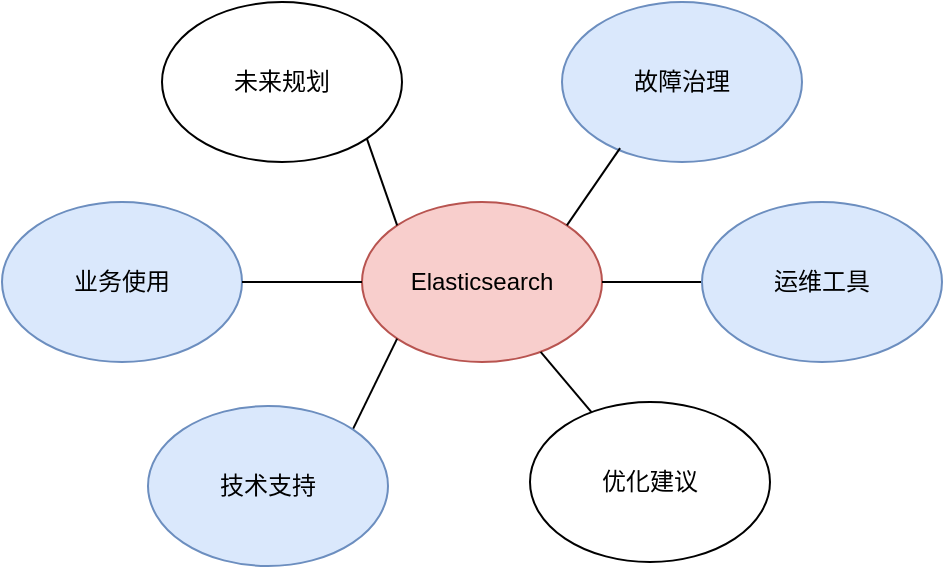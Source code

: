 <mxfile version="24.8.4">
  <diagram name="第 1 页" id="kdjIHs1Ybzr7DbQj8N4Z">
    <mxGraphModel dx="954" dy="520" grid="0" gridSize="10" guides="1" tooltips="1" connect="1" arrows="1" fold="1" page="1" pageScale="1" pageWidth="827" pageHeight="1169" math="0" shadow="0">
      <root>
        <mxCell id="0" />
        <mxCell id="1" parent="0" />
        <mxCell id="YO3xLAx4A9Xjm7JYL_cF-1" value="Elasticsearch" style="ellipse;whiteSpace=wrap;html=1;fillColor=#f8cecc;strokeColor=#b85450;" vertex="1" parent="1">
          <mxGeometry x="330" y="220" width="120" height="80" as="geometry" />
        </mxCell>
        <mxCell id="YO3xLAx4A9Xjm7JYL_cF-2" value="业务使用" style="ellipse;whiteSpace=wrap;html=1;fillColor=#dae8fc;strokeColor=#6c8ebf;" vertex="1" parent="1">
          <mxGeometry x="150" y="220" width="120" height="80" as="geometry" />
        </mxCell>
        <mxCell id="YO3xLAx4A9Xjm7JYL_cF-14" style="rounded=0;orthogonalLoop=1;jettySize=auto;html=1;exitX=1;exitY=0;exitDx=0;exitDy=0;entryX=0;entryY=1;entryDx=0;entryDy=0;endArrow=none;endFill=0;" edge="1" parent="1" source="YO3xLAx4A9Xjm7JYL_cF-3" target="YO3xLAx4A9Xjm7JYL_cF-1">
          <mxGeometry relative="1" as="geometry" />
        </mxCell>
        <mxCell id="YO3xLAx4A9Xjm7JYL_cF-3" value="技术支持" style="ellipse;whiteSpace=wrap;html=1;fillColor=#dae8fc;strokeColor=#6c8ebf;" vertex="1" parent="1">
          <mxGeometry x="223" y="322" width="120" height="80" as="geometry" />
        </mxCell>
        <mxCell id="YO3xLAx4A9Xjm7JYL_cF-5" value="故障治理" style="ellipse;whiteSpace=wrap;html=1;fillColor=#dae8fc;strokeColor=#6c8ebf;" vertex="1" parent="1">
          <mxGeometry x="430" y="120" width="120" height="80" as="geometry" />
        </mxCell>
        <mxCell id="YO3xLAx4A9Xjm7JYL_cF-15" value="" style="rounded=0;orthogonalLoop=1;jettySize=auto;html=1;endArrow=none;endFill=0;" edge="1" parent="1" source="YO3xLAx4A9Xjm7JYL_cF-7" target="YO3xLAx4A9Xjm7JYL_cF-1">
          <mxGeometry relative="1" as="geometry" />
        </mxCell>
        <mxCell id="YO3xLAx4A9Xjm7JYL_cF-7" value="运维工具" style="ellipse;whiteSpace=wrap;html=1;fillColor=#dae8fc;strokeColor=#6c8ebf;" vertex="1" parent="1">
          <mxGeometry x="500" y="220" width="120" height="80" as="geometry" />
        </mxCell>
        <mxCell id="YO3xLAx4A9Xjm7JYL_cF-8" value="未来规划" style="ellipse;whiteSpace=wrap;html=1;" vertex="1" parent="1">
          <mxGeometry x="230" y="120" width="120" height="80" as="geometry" />
        </mxCell>
        <mxCell id="YO3xLAx4A9Xjm7JYL_cF-16" value="" style="rounded=0;orthogonalLoop=1;jettySize=auto;html=1;endArrow=none;endFill=0;" edge="1" parent="1" source="YO3xLAx4A9Xjm7JYL_cF-9" target="YO3xLAx4A9Xjm7JYL_cF-1">
          <mxGeometry relative="1" as="geometry" />
        </mxCell>
        <mxCell id="YO3xLAx4A9Xjm7JYL_cF-9" value="优化建议" style="ellipse;whiteSpace=wrap;html=1;" vertex="1" parent="1">
          <mxGeometry x="414" y="320" width="120" height="80" as="geometry" />
        </mxCell>
        <mxCell id="YO3xLAx4A9Xjm7JYL_cF-10" value="" style="endArrow=none;html=1;rounded=0;entryX=1;entryY=0.5;entryDx=0;entryDy=0;exitX=0;exitY=0.5;exitDx=0;exitDy=0;" edge="1" parent="1" source="YO3xLAx4A9Xjm7JYL_cF-1" target="YO3xLAx4A9Xjm7JYL_cF-2">
          <mxGeometry width="50" height="50" relative="1" as="geometry">
            <mxPoint x="390" y="300" as="sourcePoint" />
            <mxPoint x="410" y="210" as="targetPoint" />
          </mxGeometry>
        </mxCell>
        <mxCell id="YO3xLAx4A9Xjm7JYL_cF-11" value="" style="endArrow=none;html=1;rounded=0;entryX=0.242;entryY=0.913;entryDx=0;entryDy=0;exitX=1;exitY=0;exitDx=0;exitDy=0;entryPerimeter=0;" edge="1" parent="1" source="YO3xLAx4A9Xjm7JYL_cF-1" target="YO3xLAx4A9Xjm7JYL_cF-5">
          <mxGeometry width="50" height="50" relative="1" as="geometry">
            <mxPoint x="430" y="300" as="sourcePoint" />
            <mxPoint x="480" y="250" as="targetPoint" />
          </mxGeometry>
        </mxCell>
        <mxCell id="YO3xLAx4A9Xjm7JYL_cF-13" value="" style="endArrow=none;html=1;rounded=0;entryX=1;entryY=1;entryDx=0;entryDy=0;exitX=0;exitY=0;exitDx=0;exitDy=0;" edge="1" parent="1" source="YO3xLAx4A9Xjm7JYL_cF-1" target="YO3xLAx4A9Xjm7JYL_cF-8">
          <mxGeometry width="50" height="50" relative="1" as="geometry">
            <mxPoint x="290" y="250" as="sourcePoint" />
            <mxPoint x="340" y="200" as="targetPoint" />
          </mxGeometry>
        </mxCell>
      </root>
    </mxGraphModel>
  </diagram>
</mxfile>
